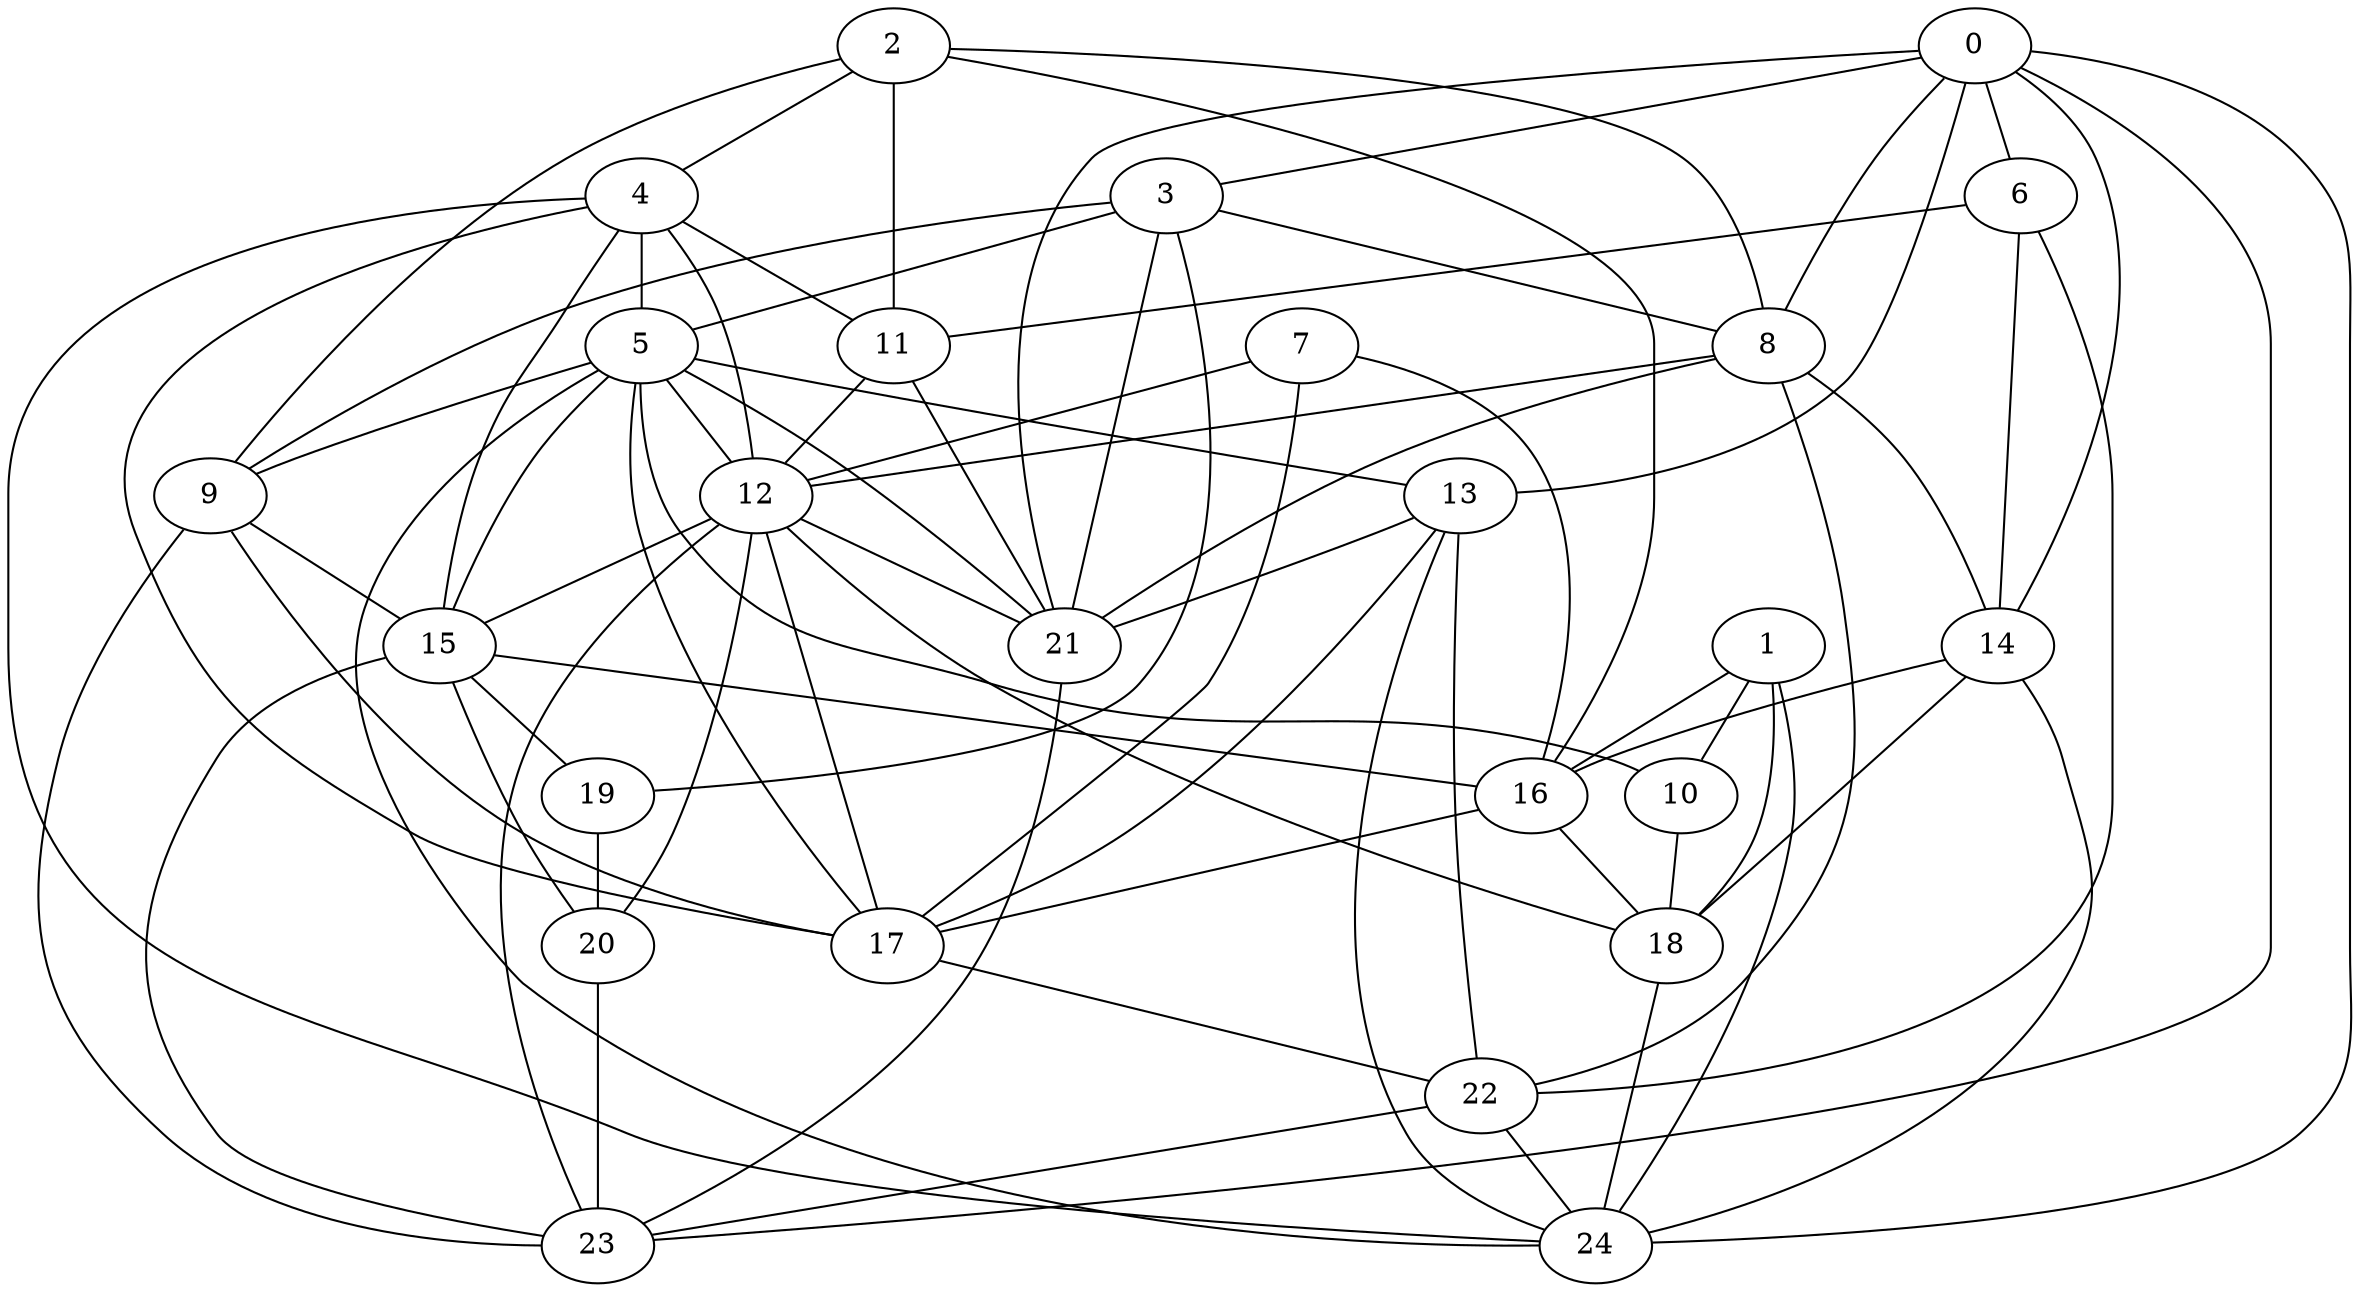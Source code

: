 strict graph "gnp_random_graph(25,0.25)" {
0;
1;
2;
3;
4;
5;
6;
7;
8;
9;
10;
11;
12;
13;
14;
15;
16;
17;
18;
19;
20;
21;
22;
23;
24;
0 -- 3  [is_available=True, prob="0.467405992586"];
0 -- 6  [is_available=True, prob="0.830003926051"];
0 -- 8  [is_available=True, prob="0.781611580824"];
0 -- 13  [is_available=True, prob="0.315230281228"];
0 -- 14  [is_available=True, prob="1.0"];
0 -- 21  [is_available=True, prob="0.666860651852"];
0 -- 23  [is_available=True, prob="1.0"];
0 -- 24  [is_available=True, prob="1.0"];
1 -- 16  [is_available=True, prob="0.437746108757"];
1 -- 24  [is_available=True, prob="0.44051190952"];
1 -- 10  [is_available=True, prob="1.0"];
1 -- 18  [is_available=True, prob="0.203443664754"];
2 -- 8  [is_available=True, prob="1.0"];
2 -- 9  [is_available=True, prob="1.0"];
2 -- 11  [is_available=True, prob="0.110244551347"];
2 -- 4  [is_available=True, prob="0.506736547062"];
2 -- 16  [is_available=True, prob="1.0"];
3 -- 5  [is_available=True, prob="0.101182189919"];
3 -- 8  [is_available=True, prob="0.889650349819"];
3 -- 9  [is_available=True, prob="0.906541521886"];
3 -- 19  [is_available=True, prob="0.925093818639"];
3 -- 21  [is_available=True, prob="0.562812401473"];
4 -- 5  [is_available=True, prob="0.29624146709"];
4 -- 11  [is_available=True, prob="0.960622136509"];
4 -- 12  [is_available=True, prob="0.629058718564"];
4 -- 15  [is_available=True, prob="0.677143807956"];
4 -- 17  [is_available=True, prob="0.68440652756"];
4 -- 24  [is_available=True, prob="1.0"];
5 -- 9  [is_available=True, prob="0.858437715819"];
5 -- 10  [is_available=True, prob="0.783575545182"];
5 -- 12  [is_available=True, prob="1.0"];
5 -- 13  [is_available=True, prob="0.532135958534"];
5 -- 15  [is_available=True, prob="0.0627372115127"];
5 -- 17  [is_available=True, prob="0.63667762662"];
5 -- 21  [is_available=True, prob="1.0"];
5 -- 24  [is_available=True, prob="0.65007508696"];
6 -- 11  [is_available=True, prob="0.358031551469"];
6 -- 22  [is_available=True, prob="0.986645914879"];
6 -- 14  [is_available=True, prob="0.574032340471"];
7 -- 16  [is_available=True, prob="1.0"];
7 -- 17  [is_available=True, prob="1.0"];
7 -- 12  [is_available=True, prob="0.718914636079"];
8 -- 12  [is_available=True, prob="0.628227415073"];
8 -- 14  [is_available=True, prob="0.0433077049093"];
8 -- 21  [is_available=True, prob="0.0292208218386"];
8 -- 22  [is_available=True, prob="0.510789826486"];
9 -- 15  [is_available=True, prob="1.0"];
9 -- 17  [is_available=True, prob="0.984605027828"];
9 -- 23  [is_available=True, prob="1.0"];
10 -- 18  [is_available=True, prob="0.676554344552"];
11 -- 12  [is_available=True, prob="1.0"];
11 -- 21  [is_available=True, prob="0.804634779316"];
12 -- 15  [is_available=True, prob="1.0"];
12 -- 17  [is_available=True, prob="0.302628364004"];
12 -- 18  [is_available=True, prob="0.227736102204"];
12 -- 20  [is_available=True, prob="0.776993743462"];
12 -- 21  [is_available=True, prob="0.898243207198"];
12 -- 23  [is_available=True, prob="0.271455162727"];
13 -- 17  [is_available=True, prob="0.42796687093"];
13 -- 21  [is_available=True, prob="0.57108765827"];
13 -- 22  [is_available=True, prob="0.688644149459"];
13 -- 24  [is_available=True, prob="1.0"];
14 -- 16  [is_available=True, prob="1.0"];
14 -- 18  [is_available=True, prob="1.0"];
14 -- 24  [is_available=True, prob="0.53952564648"];
15 -- 16  [is_available=True, prob="0.54443322262"];
15 -- 19  [is_available=True, prob="0.668549536406"];
15 -- 20  [is_available=True, prob="0.0493201405669"];
15 -- 23  [is_available=True, prob="0.509494058224"];
16 -- 17  [is_available=True, prob="1.0"];
16 -- 18  [is_available=True, prob="0.603723335321"];
17 -- 22  [is_available=True, prob="0.830725209192"];
18 -- 24  [is_available=True, prob="0.241254087215"];
19 -- 20  [is_available=True, prob="0.0798321640579"];
20 -- 23  [is_available=True, prob="0.404277265935"];
21 -- 23  [is_available=True, prob="0.0822820180394"];
22 -- 23  [is_available=True, prob="0.59570056015"];
22 -- 24  [is_available=True, prob="0.363086059328"];
}
